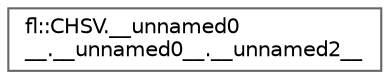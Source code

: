 digraph "Graphical Class Hierarchy"
{
 // INTERACTIVE_SVG=YES
 // LATEX_PDF_SIZE
  bgcolor="transparent";
  edge [fontname=Helvetica,fontsize=10,labelfontname=Helvetica,labelfontsize=10];
  node [fontname=Helvetica,fontsize=10,shape=box,height=0.2,width=0.4];
  rankdir="LR";
  Node0 [id="Node000000",label="fl::CHSV.__unnamed0\l__.__unnamed0__.__unnamed2__",height=0.2,width=0.4,color="grey40", fillcolor="white", style="filled",URL="$db/d87/group___pixel_types.html#d4/d0e/unionfl_1_1_c_h_s_v_8____unnamed0_____8____unnamed0_____8____unnamed2____",tooltip=" "];
}
